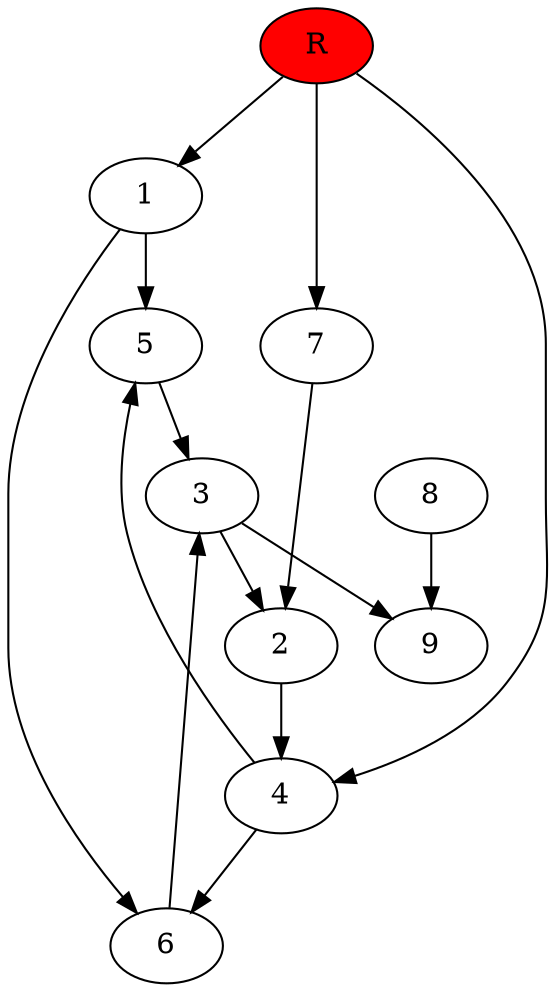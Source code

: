 digraph prb1603 {
	1
	2
	3
	4
	5
	6
	7
	8
	R [fillcolor="#ff0000" style=filled]
	1 -> 5
	1 -> 6
	2 -> 4
	3 -> 2
	3 -> 9
	4 -> 5
	4 -> 6
	5 -> 3
	6 -> 3
	7 -> 2
	8 -> 9
	R -> 1
	R -> 4
	R -> 7
}
